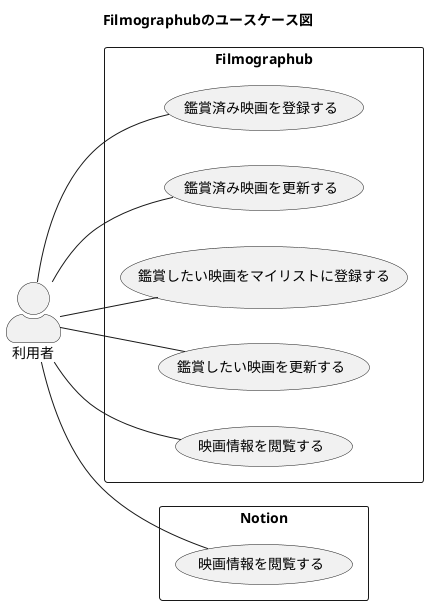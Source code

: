 @startuml fig_usecase

title Filmographubのユースケース図
skinparam actorStyle awesome

left to right direction

rectangle Filmographub {
  usecase "鑑賞済み映画を登録する" as UC01
  usecase "鑑賞済み映画を更新する" as UC02
  usecase "鑑賞したい映画をマイリストに登録する" as UC03
  usecase "鑑賞したい映画を更新する" as UC04
  usecase "映画情報を閲覧する" as UC05
}

rectangle Notion {
  usecase "映画情報を閲覧する" as NUC01
}


:利用者: -- UC01
:利用者: -- UC02
:利用者: -- UC03
:利用者: -- UC04
:利用者: -- UC05

:利用者: -- NUC01

@enduml
